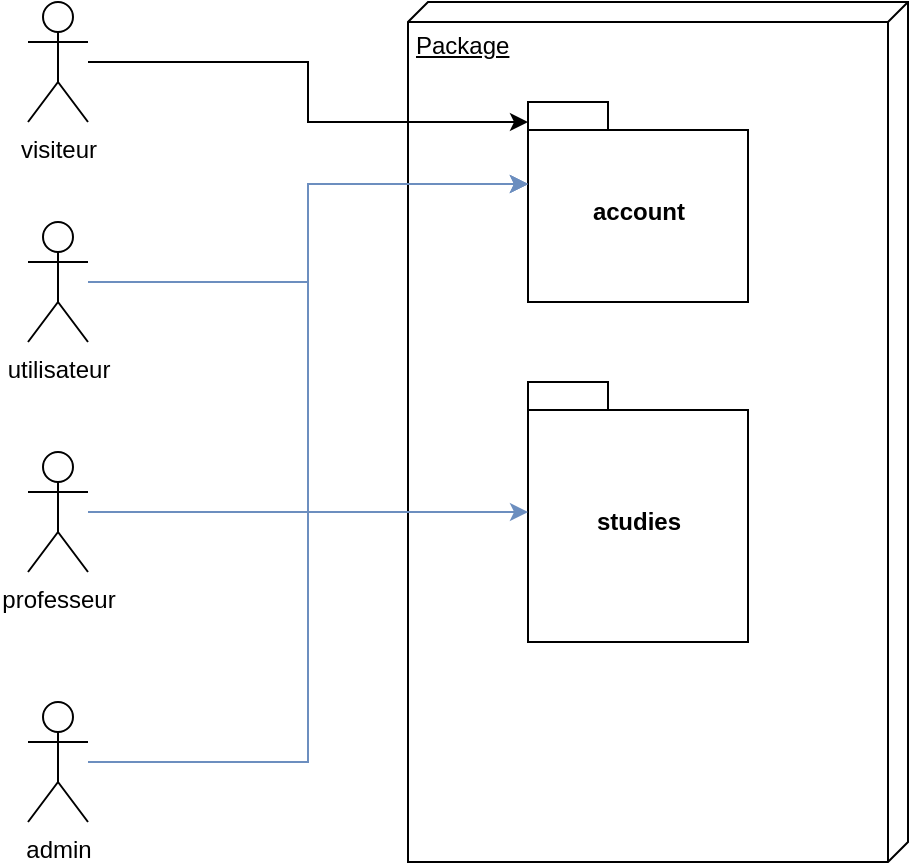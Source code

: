 <mxfile version="14.1.8" type="device"><diagram id="1FJryU_BnpjjJ2vskMfZ" name="Page-1"><mxGraphModel dx="946" dy="672" grid="1" gridSize="10" guides="1" tooltips="1" connect="1" arrows="1" fold="1" page="1" pageScale="1" pageWidth="827" pageHeight="1169" math="0" shadow="0"><root><mxCell id="0"/><mxCell id="1" parent="0"/><mxCell id="eYU1EeGeEZeb0heAOa53-1" value="Package" style="verticalAlign=top;align=left;spacingTop=8;spacingLeft=2;spacingRight=12;shape=cube;size=10;direction=south;fontStyle=4;html=1;" parent="1" vertex="1"><mxGeometry x="270" y="90" width="250" height="430" as="geometry"/></mxCell><mxCell id="EE5WkjlhRU6C1F0TWbkL-1" value="account" style="shape=folder;fontStyle=1;spacingTop=10;tabWidth=40;tabHeight=14;tabPosition=left;html=1;" parent="1" vertex="1"><mxGeometry x="330" y="140" width="110" height="100" as="geometry"/></mxCell><mxCell id="EE5WkjlhRU6C1F0TWbkL-3" value="studies" style="shape=folder;fontStyle=1;spacingTop=10;tabWidth=40;tabHeight=14;tabPosition=left;html=1;" parent="1" vertex="1"><mxGeometry x="330" y="280" width="110" height="130" as="geometry"/></mxCell><mxCell id="b58Fjj_swNRQiTmoaGwM-6" style="edgeStyle=orthogonalEdgeStyle;rounded=0;orthogonalLoop=1;jettySize=auto;html=1;entryX=0;entryY=0;entryDx=0;entryDy=41;entryPerimeter=0;fillColor=#dae8fc;strokeColor=#6c8ebf;" parent="1" source="b58Fjj_swNRQiTmoaGwM-1" target="EE5WkjlhRU6C1F0TWbkL-1" edge="1"><mxGeometry relative="1" as="geometry"/></mxCell><mxCell id="b58Fjj_swNRQiTmoaGwM-1" value="utilisateur" style="shape=umlActor;verticalLabelPosition=bottom;verticalAlign=top;html=1;" parent="1" vertex="1"><mxGeometry x="80" y="200" width="30" height="60" as="geometry"/></mxCell><mxCell id="b58Fjj_swNRQiTmoaGwM-5" style="edgeStyle=orthogonalEdgeStyle;rounded=0;orthogonalLoop=1;jettySize=auto;html=1;" parent="1" source="b58Fjj_swNRQiTmoaGwM-2" target="EE5WkjlhRU6C1F0TWbkL-1" edge="1"><mxGeometry relative="1" as="geometry"><Array as="points"><mxPoint x="220" y="120"/><mxPoint x="220" y="150"/></Array></mxGeometry></mxCell><mxCell id="b58Fjj_swNRQiTmoaGwM-2" value="visiteur" style="shape=umlActor;verticalLabelPosition=bottom;verticalAlign=top;html=1;" parent="1" vertex="1"><mxGeometry x="80" y="90" width="30" height="60" as="geometry"/></mxCell><mxCell id="b58Fjj_swNRQiTmoaGwM-8" style="edgeStyle=orthogonalEdgeStyle;rounded=0;orthogonalLoop=1;jettySize=auto;html=1;entryX=0;entryY=0;entryDx=0;entryDy=41;entryPerimeter=0;fillColor=#dae8fc;strokeColor=#6c8ebf;" parent="1" source="b58Fjj_swNRQiTmoaGwM-3" target="EE5WkjlhRU6C1F0TWbkL-1" edge="1"><mxGeometry relative="1" as="geometry"/></mxCell><mxCell id="b58Fjj_swNRQiTmoaGwM-3" value="admin" style="shape=umlActor;verticalLabelPosition=bottom;verticalAlign=top;html=1;" parent="1" vertex="1"><mxGeometry x="80" y="440" width="30" height="60" as="geometry"/></mxCell><mxCell id="b58Fjj_swNRQiTmoaGwM-7" style="edgeStyle=orthogonalEdgeStyle;rounded=0;orthogonalLoop=1;jettySize=auto;html=1;entryX=0;entryY=0;entryDx=0;entryDy=41;entryPerimeter=0;fillColor=#dae8fc;strokeColor=#6c8ebf;" parent="1" source="b58Fjj_swNRQiTmoaGwM-4" target="EE5WkjlhRU6C1F0TWbkL-1" edge="1"><mxGeometry relative="1" as="geometry"/></mxCell><mxCell id="b58Fjj_swNRQiTmoaGwM-9" style="edgeStyle=orthogonalEdgeStyle;rounded=0;orthogonalLoop=1;jettySize=auto;html=1;fillColor=#dae8fc;strokeColor=#6c8ebf;" parent="1" source="b58Fjj_swNRQiTmoaGwM-4" target="EE5WkjlhRU6C1F0TWbkL-3" edge="1"><mxGeometry relative="1" as="geometry"/></mxCell><mxCell id="b58Fjj_swNRQiTmoaGwM-4" value="professeur" style="shape=umlActor;verticalLabelPosition=bottom;verticalAlign=top;html=1;" parent="1" vertex="1"><mxGeometry x="80" y="315" width="30" height="60" as="geometry"/></mxCell></root></mxGraphModel></diagram></mxfile>